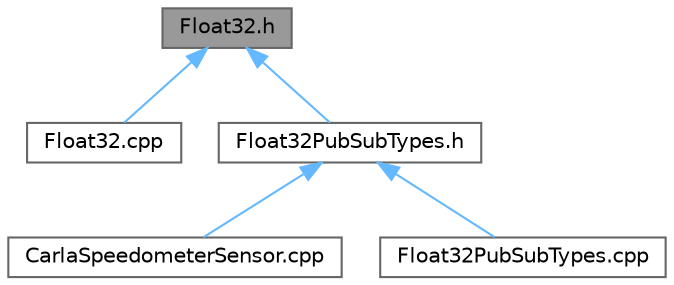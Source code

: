 digraph "Float32.h"
{
 // INTERACTIVE_SVG=YES
 // LATEX_PDF_SIZE
  bgcolor="transparent";
  edge [fontname=Helvetica,fontsize=10,labelfontname=Helvetica,labelfontsize=10];
  node [fontname=Helvetica,fontsize=10,shape=box,height=0.2,width=0.4];
  Node1 [id="Node000001",label="Float32.h",height=0.2,width=0.4,color="gray40", fillcolor="grey60", style="filled", fontcolor="black",tooltip=" "];
  Node1 -> Node2 [id="edge1_Node000001_Node000002",dir="back",color="steelblue1",style="solid",tooltip=" "];
  Node2 [id="Node000002",label="Float32.cpp",height=0.2,width=0.4,color="grey40", fillcolor="white", style="filled",URL="$db/d55/Float32_8cpp.html",tooltip=" "];
  Node1 -> Node3 [id="edge2_Node000001_Node000003",dir="back",color="steelblue1",style="solid",tooltip=" "];
  Node3 [id="Node000003",label="Float32PubSubTypes.h",height=0.2,width=0.4,color="grey40", fillcolor="white", style="filled",URL="$d4/d32/Float32PubSubTypes_8h.html",tooltip=" "];
  Node3 -> Node4 [id="edge3_Node000003_Node000004",dir="back",color="steelblue1",style="solid",tooltip=" "];
  Node4 [id="Node000004",label="CarlaSpeedometerSensor.cpp",height=0.2,width=0.4,color="grey40", fillcolor="white", style="filled",URL="$da/d03/CarlaSpeedometerSensor_8cpp.html",tooltip=" "];
  Node3 -> Node5 [id="edge4_Node000003_Node000005",dir="back",color="steelblue1",style="solid",tooltip=" "];
  Node5 [id="Node000005",label="Float32PubSubTypes.cpp",height=0.2,width=0.4,color="grey40", fillcolor="white", style="filled",URL="$de/d9f/Float32PubSubTypes_8cpp.html",tooltip=" "];
}
